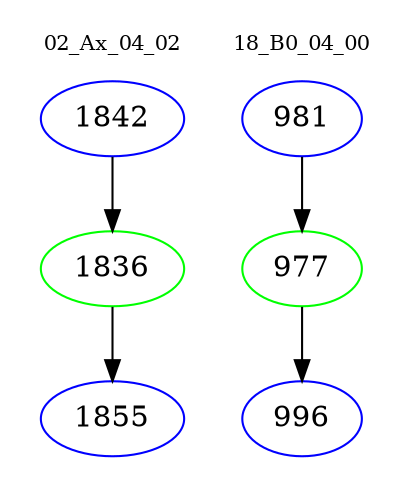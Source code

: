 digraph{
subgraph cluster_0 {
color = white
label = "02_Ax_04_02";
fontsize=10;
T0_1842 [label="1842", color="blue"]
T0_1842 -> T0_1836 [color="black"]
T0_1836 [label="1836", color="green"]
T0_1836 -> T0_1855 [color="black"]
T0_1855 [label="1855", color="blue"]
}
subgraph cluster_1 {
color = white
label = "18_B0_04_00";
fontsize=10;
T1_981 [label="981", color="blue"]
T1_981 -> T1_977 [color="black"]
T1_977 [label="977", color="green"]
T1_977 -> T1_996 [color="black"]
T1_996 [label="996", color="blue"]
}
}
